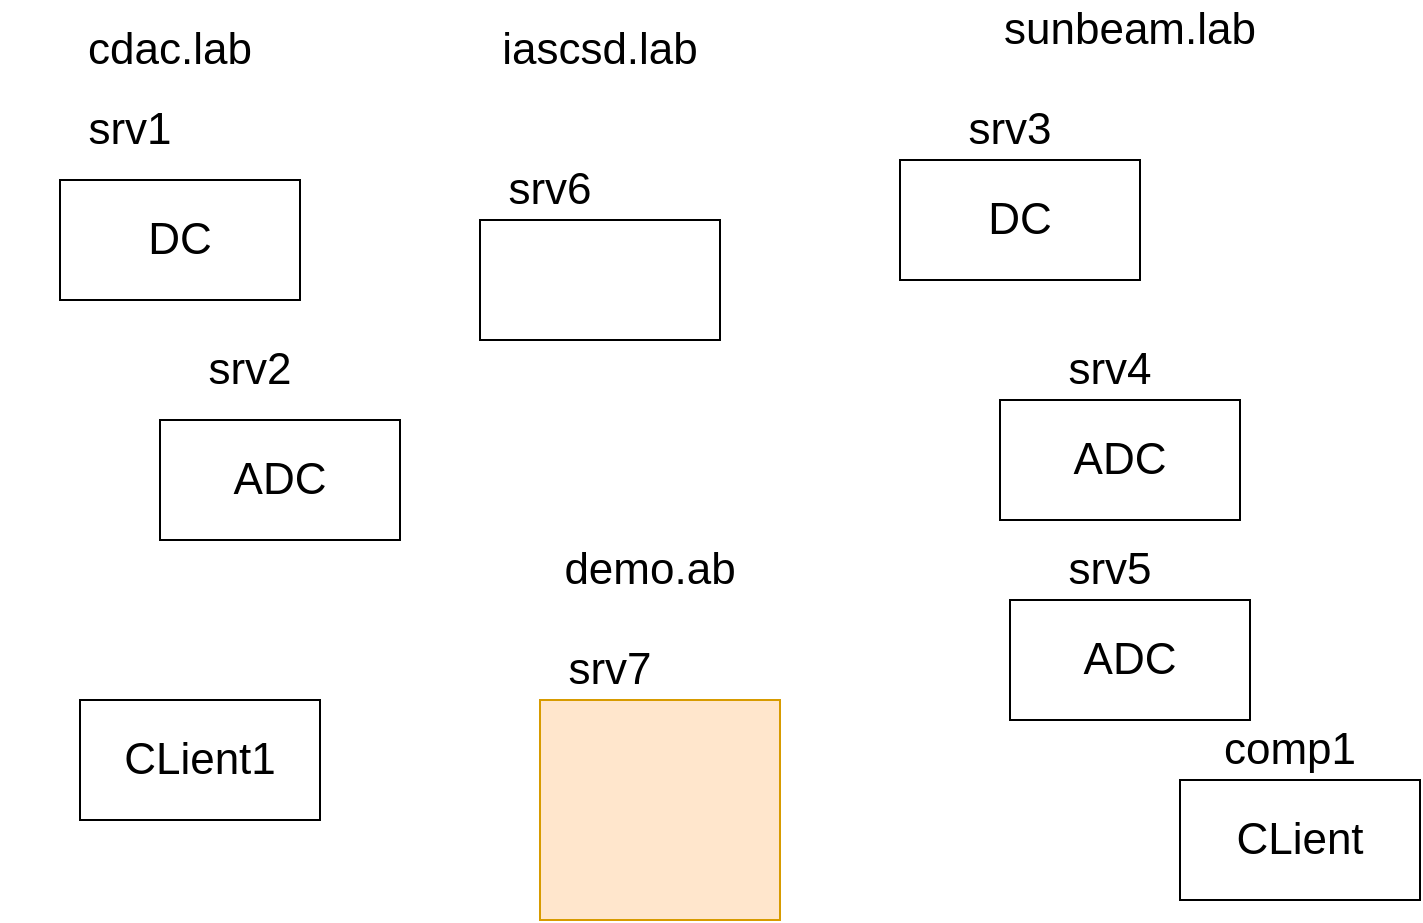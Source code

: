 <mxfile>
    <diagram id="3Zb4zgahP6VITqDpyU5C" name="Page-3">
        <mxGraphModel dx="824" dy="1078" grid="1" gridSize="10" guides="1" tooltips="1" connect="1" arrows="1" fold="1" page="1" pageScale="1" pageWidth="1169" pageHeight="827" math="0" shadow="0">
            <root>
                <mxCell id="0"/>
                <mxCell id="1" parent="0"/>
                <mxCell id="AY7qDe9mXKd5lxsWVuNB-1" value="CLient" style="whiteSpace=wrap;html=1;fontSize=22;" vertex="1" parent="1">
                    <mxGeometry x="710" y="460" width="120" height="60" as="geometry"/>
                </mxCell>
                <mxCell id="AY7qDe9mXKd5lxsWVuNB-2" value="DC" style="whiteSpace=wrap;html=1;fontSize=22;" vertex="1" parent="1">
                    <mxGeometry x="570" y="150" width="120" height="60" as="geometry"/>
                </mxCell>
                <mxCell id="AY7qDe9mXKd5lxsWVuNB-3" value="ADC" style="whiteSpace=wrap;html=1;fontSize=22;" vertex="1" parent="1">
                    <mxGeometry x="620" y="270" width="120" height="60" as="geometry"/>
                </mxCell>
                <mxCell id="AY7qDe9mXKd5lxsWVuNB-4" value="sunbeam.lab" style="text;strokeColor=none;align=center;fillColor=none;html=1;verticalAlign=middle;whiteSpace=wrap;rounded=0;fontSize=22;" vertex="1" parent="1">
                    <mxGeometry x="620" y="70" width="130" height="30" as="geometry"/>
                </mxCell>
                <mxCell id="AY7qDe9mXKd5lxsWVuNB-5" value="ADC" style="whiteSpace=wrap;html=1;fontSize=22;" vertex="1" parent="1">
                    <mxGeometry x="625" y="370" width="120" height="60" as="geometry"/>
                </mxCell>
                <mxCell id="AY7qDe9mXKd5lxsWVuNB-6" value="CLient1" style="whiteSpace=wrap;html=1;fontSize=22;" vertex="1" parent="1">
                    <mxGeometry x="160" y="420" width="120" height="60" as="geometry"/>
                </mxCell>
                <mxCell id="AY7qDe9mXKd5lxsWVuNB-7" value="DC" style="whiteSpace=wrap;html=1;fontSize=22;" vertex="1" parent="1">
                    <mxGeometry x="150" y="160" width="120" height="60" as="geometry"/>
                </mxCell>
                <mxCell id="AY7qDe9mXKd5lxsWVuNB-8" value="ADC" style="whiteSpace=wrap;html=1;fontSize=22;" vertex="1" parent="1">
                    <mxGeometry x="200" y="280" width="120" height="60" as="geometry"/>
                </mxCell>
                <mxCell id="AY7qDe9mXKd5lxsWVuNB-9" value="cdac.lab" style="text;strokeColor=none;align=center;fillColor=none;html=1;verticalAlign=middle;whiteSpace=wrap;rounded=0;fontSize=22;" vertex="1" parent="1">
                    <mxGeometry x="140" y="80" width="130" height="30" as="geometry"/>
                </mxCell>
                <mxCell id="AY7qDe9mXKd5lxsWVuNB-11" value="comp1" style="text;strokeColor=none;align=center;fillColor=none;html=1;verticalAlign=middle;whiteSpace=wrap;rounded=0;fontSize=22;" vertex="1" parent="1">
                    <mxGeometry x="700" y="430" width="130" height="30" as="geometry"/>
                </mxCell>
                <mxCell id="AY7qDe9mXKd5lxsWVuNB-12" value="srv1" style="text;strokeColor=none;align=center;fillColor=none;html=1;verticalAlign=middle;whiteSpace=wrap;rounded=0;fontSize=22;" vertex="1" parent="1">
                    <mxGeometry x="120" y="120" width="130" height="30" as="geometry"/>
                </mxCell>
                <mxCell id="AY7qDe9mXKd5lxsWVuNB-13" value="srv2" style="text;strokeColor=none;align=center;fillColor=none;html=1;verticalAlign=middle;whiteSpace=wrap;rounded=0;fontSize=22;" vertex="1" parent="1">
                    <mxGeometry x="180" y="240" width="130" height="30" as="geometry"/>
                </mxCell>
                <mxCell id="AY7qDe9mXKd5lxsWVuNB-14" value="srv3" style="text;strokeColor=none;align=center;fillColor=none;html=1;verticalAlign=middle;whiteSpace=wrap;rounded=0;fontSize=22;" vertex="1" parent="1">
                    <mxGeometry x="560" y="120" width="130" height="30" as="geometry"/>
                </mxCell>
                <mxCell id="AY7qDe9mXKd5lxsWVuNB-15" value="srv4" style="text;strokeColor=none;align=center;fillColor=none;html=1;verticalAlign=middle;whiteSpace=wrap;rounded=0;fontSize=22;" vertex="1" parent="1">
                    <mxGeometry x="610" y="240" width="130" height="30" as="geometry"/>
                </mxCell>
                <mxCell id="AY7qDe9mXKd5lxsWVuNB-16" value="srv5" style="text;strokeColor=none;align=center;fillColor=none;html=1;verticalAlign=middle;whiteSpace=wrap;rounded=0;fontSize=22;" vertex="1" parent="1">
                    <mxGeometry x="610" y="340" width="130" height="30" as="geometry"/>
                </mxCell>
                <mxCell id="AY7qDe9mXKd5lxsWVuNB-17" value="" style="whiteSpace=wrap;html=1;fontSize=22;" vertex="1" parent="1">
                    <mxGeometry x="360" y="180" width="120" height="60" as="geometry"/>
                </mxCell>
                <mxCell id="AY7qDe9mXKd5lxsWVuNB-18" value="iascsd.lab" style="text;strokeColor=none;align=center;fillColor=none;html=1;verticalAlign=middle;whiteSpace=wrap;rounded=0;fontSize=22;" vertex="1" parent="1">
                    <mxGeometry x="355" y="80" width="130" height="30" as="geometry"/>
                </mxCell>
                <mxCell id="AY7qDe9mXKd5lxsWVuNB-19" value="srv6" style="text;strokeColor=none;align=center;fillColor=none;html=1;verticalAlign=middle;whiteSpace=wrap;rounded=0;fontSize=22;" vertex="1" parent="1">
                    <mxGeometry x="330" y="150" width="130" height="30" as="geometry"/>
                </mxCell>
                <mxCell id="AY7qDe9mXKd5lxsWVuNB-20" value="" style="whiteSpace=wrap;html=1;fontSize=22;fillColor=#ffe6cc;strokeColor=#d79b00;" vertex="1" parent="1">
                    <mxGeometry x="390" y="420" width="120" height="110" as="geometry"/>
                </mxCell>
                <mxCell id="AY7qDe9mXKd5lxsWVuNB-21" value="srv7" style="text;strokeColor=none;align=center;fillColor=none;html=1;verticalAlign=middle;whiteSpace=wrap;rounded=0;fontSize=22;" vertex="1" parent="1">
                    <mxGeometry x="360" y="390" width="130" height="30" as="geometry"/>
                </mxCell>
                <mxCell id="AY7qDe9mXKd5lxsWVuNB-22" value="demo.ab" style="text;strokeColor=none;align=center;fillColor=none;html=1;verticalAlign=middle;whiteSpace=wrap;rounded=0;fontSize=22;" vertex="1" parent="1">
                    <mxGeometry x="380" y="340" width="130" height="30" as="geometry"/>
                </mxCell>
            </root>
        </mxGraphModel>
    </diagram>
    <diagram id="g9WW5WEDFEp28ZmLDnB-" name="Page-2">
        <mxGraphModel dx="749" dy="980" grid="1" gridSize="10" guides="1" tooltips="1" connect="1" arrows="1" fold="1" page="1" pageScale="1" pageWidth="1169" pageHeight="827" math="0" shadow="0">
            <root>
                <mxCell id="0"/>
                <mxCell id="1" parent="0"/>
                <mxCell id="VFKhtRnOlG_zmg2uO6CI-1" value="PDC1" style="whiteSpace=wrap;html=1;fontStyle=1;fontSize=22;" vertex="1" parent="1">
                    <mxGeometry x="190" y="300" width="120" height="60" as="geometry"/>
                </mxCell>
                <mxCell id="VFKhtRnOlG_zmg2uO6CI-4" style="edgeStyle=orthogonalEdgeStyle;html=1;entryX=0;entryY=0.75;entryDx=0;entryDy=0;fontSize=22;" edge="1" parent="1" source="VFKhtRnOlG_zmg2uO6CI-2" target="VFKhtRnOlG_zmg2uO6CI-3">
                    <mxGeometry relative="1" as="geometry"/>
                </mxCell>
                <mxCell id="VFKhtRnOlG_zmg2uO6CI-8" style="edgeStyle=orthogonalEdgeStyle;html=1;entryX=1;entryY=0.5;entryDx=0;entryDy=0;fontSize=22;" edge="1" parent="1" source="VFKhtRnOlG_zmg2uO6CI-2" target="VFKhtRnOlG_zmg2uO6CI-1">
                    <mxGeometry relative="1" as="geometry"/>
                </mxCell>
                <mxCell id="VFKhtRnOlG_zmg2uO6CI-2" value="PDC2" style="whiteSpace=wrap;html=1;fontStyle=1;fontSize=22;" vertex="1" parent="1">
                    <mxGeometry x="525" y="300" width="120" height="60" as="geometry"/>
                </mxCell>
                <mxCell id="VFKhtRnOlG_zmg2uO6CI-3" value="user1 (of PDC1)" style="whiteSpace=wrap;html=1;fontSize=22;" vertex="1" parent="1">
                    <mxGeometry x="610" y="490" width="120" height="60" as="geometry"/>
                </mxCell>
                <mxCell id="VFKhtRnOlG_zmg2uO6CI-7" style="edgeStyle=orthogonalEdgeStyle;html=1;entryX=1;entryY=0.75;entryDx=0;entryDy=0;fontSize=22;" edge="1" parent="1" source="VFKhtRnOlG_zmg2uO6CI-5" target="VFKhtRnOlG_zmg2uO6CI-1">
                    <mxGeometry relative="1" as="geometry">
                        <Array as="points">
                            <mxPoint x="665" y="270"/>
                            <mxPoint x="455" y="270"/>
                            <mxPoint x="455" y="345"/>
                        </Array>
                    </mxGeometry>
                </mxCell>
                <mxCell id="VFKhtRnOlG_zmg2uO6CI-5" value="Changed password&amp;nbsp;" style="text;strokeColor=none;align=center;fillColor=none;html=1;verticalAlign=middle;whiteSpace=wrap;rounded=0;fontSize=22;" vertex="1" parent="1">
                    <mxGeometry x="600" y="440" width="130" height="30" as="geometry"/>
                </mxCell>
            </root>
        </mxGraphModel>
    </diagram>
    <diagram id="QAauuA0arSvm-n4kf3iv" name="Page-1">
        <mxGraphModel dx="549" dy="719" grid="1" gridSize="10" guides="1" tooltips="1" connect="1" arrows="1" fold="1" page="1" pageScale="1" pageWidth="1169" pageHeight="827" math="0" shadow="0">
            <root>
                <mxCell id="0"/>
                <mxCell id="1" parent="0"/>
                <mxCell id="13" style="edgeStyle=orthogonalEdgeStyle;html=1;entryX=0.348;entryY=-0.027;entryDx=0;entryDy=0;entryPerimeter=0;fontSize=22;" parent="1" source="2" target="6" edge="1">
                    <mxGeometry relative="1" as="geometry"/>
                </mxCell>
                <mxCell id="2" value="DC" style="whiteSpace=wrap;html=1;fontStyle=1;fontSize=22;" parent="1" vertex="1">
                    <mxGeometry x="420" y="180" width="120" height="170" as="geometry"/>
                </mxCell>
                <mxCell id="3" value="KDC" style="text;strokeColor=none;align=center;fillColor=none;html=1;verticalAlign=middle;whiteSpace=wrap;rounded=0;fontSize=22;fontStyle=1" parent="1" vertex="1">
                    <mxGeometry x="555" y="200" width="60" height="30" as="geometry"/>
                </mxCell>
                <mxCell id="4" value="TGS" style="text;strokeColor=none;align=center;fillColor=none;html=1;verticalAlign=middle;whiteSpace=wrap;rounded=0;fontSize=22;fontStyle=1" parent="1" vertex="1">
                    <mxGeometry x="555" y="250" width="60" height="30" as="geometry"/>
                </mxCell>
                <mxCell id="5" value="AS" style="text;strokeColor=none;align=center;fillColor=none;html=1;verticalAlign=middle;whiteSpace=wrap;rounded=0;fontSize=22;fontStyle=1" parent="1" vertex="1">
                    <mxGeometry x="555" y="300" width="60" height="30" as="geometry"/>
                </mxCell>
                <mxCell id="14" style="edgeStyle=orthogonalEdgeStyle;html=1;entryX=0.831;entryY=1;entryDx=0;entryDy=0;entryPerimeter=0;fontSize=22;" parent="1" source="6" target="2" edge="1">
                    <mxGeometry relative="1" as="geometry"/>
                </mxCell>
                <mxCell id="15" style="edgeStyle=orthogonalEdgeStyle;html=1;entryX=0.084;entryY=1.006;entryDx=0;entryDy=0;entryPerimeter=0;fontSize=22;" parent="1" source="6" target="2" edge="1">
                    <mxGeometry relative="1" as="geometry">
                        <Array as="points">
                            <mxPoint x="430" y="440"/>
                        </Array>
                    </mxGeometry>
                </mxCell>
                <mxCell id="6" value="user1" style="whiteSpace=wrap;html=1;fontStyle=1;fontSize=22;" parent="1" vertex="1">
                    <mxGeometry x="290" y="440" width="120" height="170" as="geometry"/>
                </mxCell>
                <mxCell id="16" style="edgeStyle=orthogonalEdgeStyle;html=1;fontSize=22;" parent="1" source="7" edge="1">
                    <mxGeometry relative="1" as="geometry">
                        <mxPoint x="410" y="570" as="targetPoint"/>
                        <Array as="points">
                            <mxPoint x="410" y="570"/>
                        </Array>
                    </mxGeometry>
                </mxCell>
                <mxCell id="7" value="user1" style="whiteSpace=wrap;html=1;fontStyle=1;fontSize=22;" parent="1" vertex="1">
                    <mxGeometry x="620" y="440" width="120" height="170" as="geometry"/>
                </mxCell>
                <mxCell id="8" value="client" style="text;strokeColor=none;align=center;fillColor=none;html=1;verticalAlign=middle;whiteSpace=wrap;rounded=0;fontSize=22;fontStyle=1" parent="1" vertex="1">
                    <mxGeometry x="320" y="620" width="60" height="30" as="geometry"/>
                </mxCell>
                <mxCell id="9" value="comp2" style="text;strokeColor=none;align=center;fillColor=none;html=1;verticalAlign=middle;whiteSpace=wrap;rounded=0;fontSize=22;fontStyle=1" parent="1" vertex="1">
                    <mxGeometry x="650" y="620" width="60" height="30" as="geometry"/>
                </mxCell>
                <mxCell id="10" value="SAM" style="text;strokeColor=none;align=center;fillColor=none;html=1;verticalAlign=middle;whiteSpace=wrap;rounded=0;fontSize=22;fontStyle=1" parent="1" vertex="1">
                    <mxGeometry x="200" y="510" width="60" height="30" as="geometry"/>
                </mxCell>
                <mxCell id="12" style="edgeStyle=orthogonalEdgeStyle;html=1;fontSize=22;entryX=0.5;entryY=1;entryDx=0;entryDy=0;" parent="1" source="11" target="9" edge="1">
                    <mxGeometry relative="1" as="geometry">
                        <mxPoint x="630" y="665" as="targetPoint"/>
                        <Array as="points">
                            <mxPoint x="350" y="730"/>
                            <mxPoint x="680" y="730"/>
                        </Array>
                    </mxGeometry>
                </mxCell>
                <mxCell id="11" value="cdac.lab" style="text;strokeColor=none;align=center;fillColor=none;html=1;verticalAlign=middle;whiteSpace=wrap;rounded=0;fontSize=22;fontStyle=1" parent="1" vertex="1">
                    <mxGeometry x="290" y="650" width="120" height="30" as="geometry"/>
                </mxCell>
                <mxCell id="17" value="Recieve" style="text;strokeColor=none;align=center;fillColor=none;html=1;verticalAlign=middle;whiteSpace=wrap;rounded=0;fontSize=22;" parent="1" vertex="1">
                    <mxGeometry x="495" y="570" width="60" height="30" as="geometry"/>
                </mxCell>
            </root>
        </mxGraphModel>
    </diagram>
</mxfile>